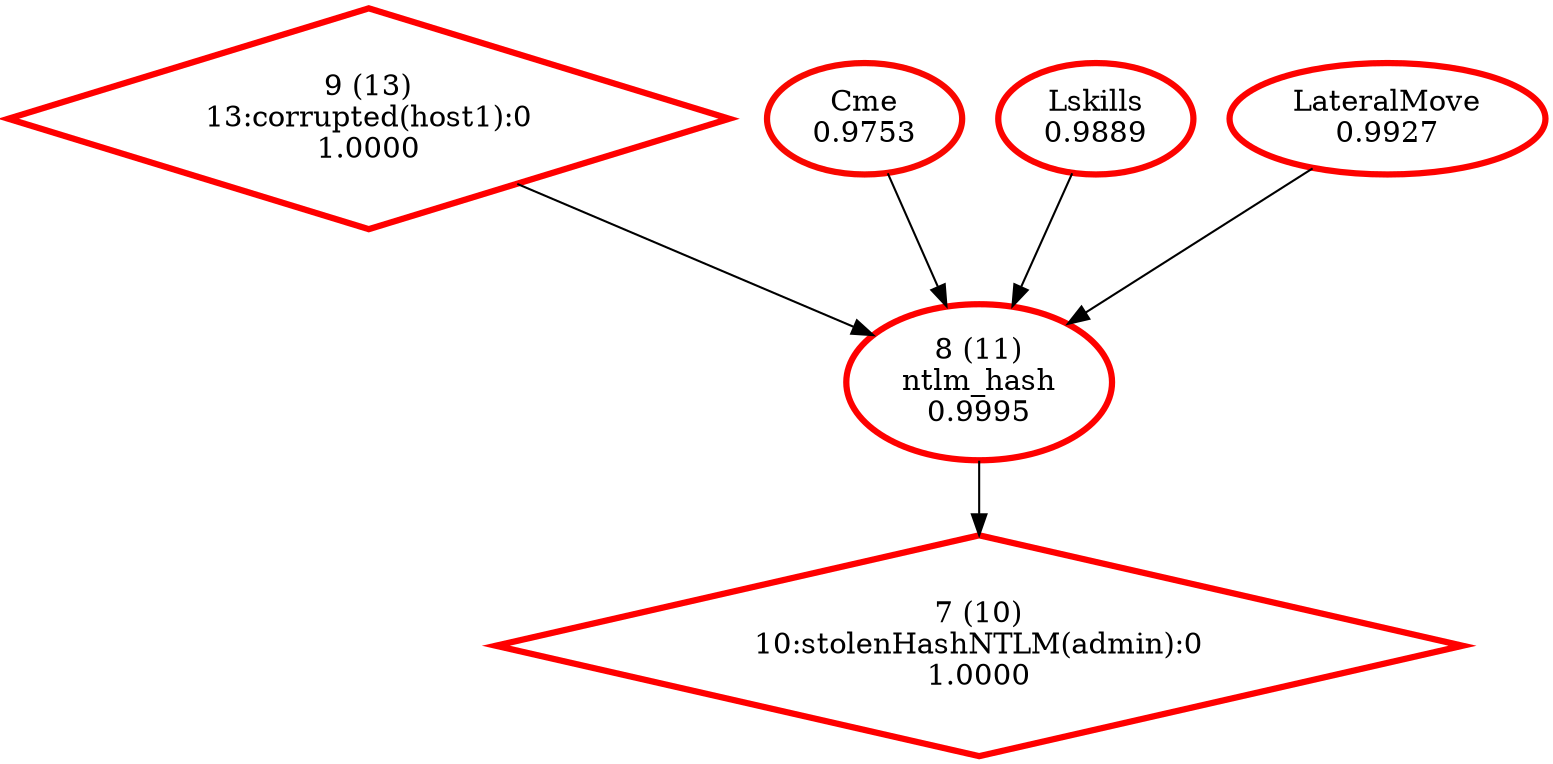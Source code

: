 digraph G {
  "9" [label="9 (13)\n13:corrupted(host1):0\n1.0000", color="#FF0000", penwidth=3, shape="diamond"];
  "8" [label="8 (11)\nntlm_hash\n0.9995", color="#FE0100", penwidth=3, shape="ellipse"];
  "7" [label="7 (10)\n10:stolenHashNTLM(admin):0\n1.0000", color="#FF0000", penwidth=3, shape="diamond"];
  "Cme" [label="Cme\n0.9753", color="#F80700", penwidth=3, shape=""];
  "Lskills" [label="Lskills\n0.9889", color="#FC0300", penwidth=3, shape=""];
  "LateralMove" [label="LateralMove\n0.9927", color="#FD0200", penwidth=3, shape=""];
  "9" -> "8";
  "8" -> "7";
  "Cme" -> "8";
  "Lskills" -> "8";
  "LateralMove" -> "8";
}